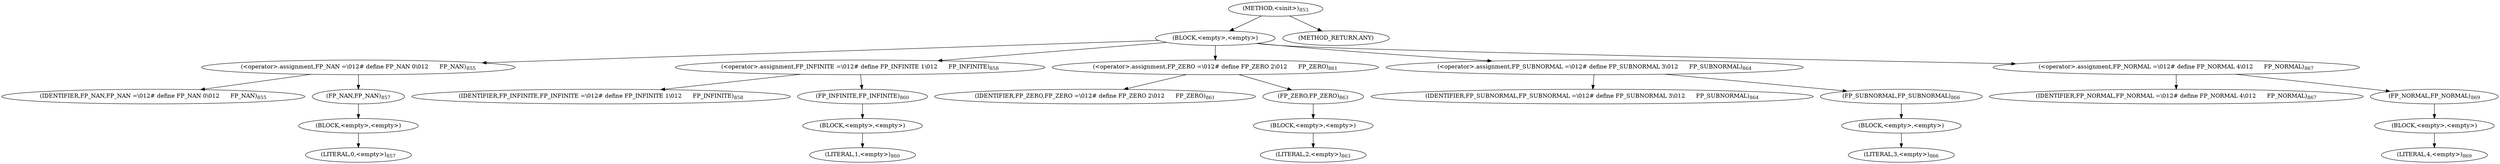 digraph "&lt;sinit&gt;" {  
"6444" [label = <(METHOD,&lt;sinit&gt;)<SUB>853</SUB>> ]
"6445" [label = <(BLOCK,&lt;empty&gt;,&lt;empty&gt;)> ]
"6446" [label = <(&lt;operator&gt;.assignment,FP_NAN =\012# define FP_NAN 0\012      FP_NAN)<SUB>855</SUB>> ]
"6447" [label = <(IDENTIFIER,FP_NAN,FP_NAN =\012# define FP_NAN 0\012      FP_NAN)<SUB>855</SUB>> ]
"6448" [label = <(FP_NAN,FP_NAN)<SUB>857</SUB>> ]
"6449" [label = <(BLOCK,&lt;empty&gt;,&lt;empty&gt;)> ]
"6450" [label = <(LITERAL,0,&lt;empty&gt;)<SUB>857</SUB>> ]
"6451" [label = <(&lt;operator&gt;.assignment,FP_INFINITE =\012# define FP_INFINITE 1\012      FP_INFINITE)<SUB>858</SUB>> ]
"6452" [label = <(IDENTIFIER,FP_INFINITE,FP_INFINITE =\012# define FP_INFINITE 1\012      FP_INFINITE)<SUB>858</SUB>> ]
"6453" [label = <(FP_INFINITE,FP_INFINITE)<SUB>860</SUB>> ]
"6454" [label = <(BLOCK,&lt;empty&gt;,&lt;empty&gt;)> ]
"6455" [label = <(LITERAL,1,&lt;empty&gt;)<SUB>860</SUB>> ]
"6456" [label = <(&lt;operator&gt;.assignment,FP_ZERO =\012# define FP_ZERO 2\012      FP_ZERO)<SUB>861</SUB>> ]
"6457" [label = <(IDENTIFIER,FP_ZERO,FP_ZERO =\012# define FP_ZERO 2\012      FP_ZERO)<SUB>861</SUB>> ]
"6458" [label = <(FP_ZERO,FP_ZERO)<SUB>863</SUB>> ]
"6459" [label = <(BLOCK,&lt;empty&gt;,&lt;empty&gt;)> ]
"6460" [label = <(LITERAL,2,&lt;empty&gt;)<SUB>863</SUB>> ]
"6461" [label = <(&lt;operator&gt;.assignment,FP_SUBNORMAL =\012# define FP_SUBNORMAL 3\012      FP_SUBNORMAL)<SUB>864</SUB>> ]
"6462" [label = <(IDENTIFIER,FP_SUBNORMAL,FP_SUBNORMAL =\012# define FP_SUBNORMAL 3\012      FP_SUBNORMAL)<SUB>864</SUB>> ]
"6463" [label = <(FP_SUBNORMAL,FP_SUBNORMAL)<SUB>866</SUB>> ]
"6464" [label = <(BLOCK,&lt;empty&gt;,&lt;empty&gt;)> ]
"6465" [label = <(LITERAL,3,&lt;empty&gt;)<SUB>866</SUB>> ]
"6466" [label = <(&lt;operator&gt;.assignment,FP_NORMAL =\012# define FP_NORMAL 4\012      FP_NORMAL)<SUB>867</SUB>> ]
"6467" [label = <(IDENTIFIER,FP_NORMAL,FP_NORMAL =\012# define FP_NORMAL 4\012      FP_NORMAL)<SUB>867</SUB>> ]
"6468" [label = <(FP_NORMAL,FP_NORMAL)<SUB>869</SUB>> ]
"6469" [label = <(BLOCK,&lt;empty&gt;,&lt;empty&gt;)> ]
"6470" [label = <(LITERAL,4,&lt;empty&gt;)<SUB>869</SUB>> ]
"6471" [label = <(METHOD_RETURN,ANY)> ]
  "6444" -> "6445" 
  "6444" -> "6471" 
  "6445" -> "6446" 
  "6445" -> "6451" 
  "6445" -> "6456" 
  "6445" -> "6461" 
  "6445" -> "6466" 
  "6446" -> "6447" 
  "6446" -> "6448" 
  "6448" -> "6449" 
  "6449" -> "6450" 
  "6451" -> "6452" 
  "6451" -> "6453" 
  "6453" -> "6454" 
  "6454" -> "6455" 
  "6456" -> "6457" 
  "6456" -> "6458" 
  "6458" -> "6459" 
  "6459" -> "6460" 
  "6461" -> "6462" 
  "6461" -> "6463" 
  "6463" -> "6464" 
  "6464" -> "6465" 
  "6466" -> "6467" 
  "6466" -> "6468" 
  "6468" -> "6469" 
  "6469" -> "6470" 
}
